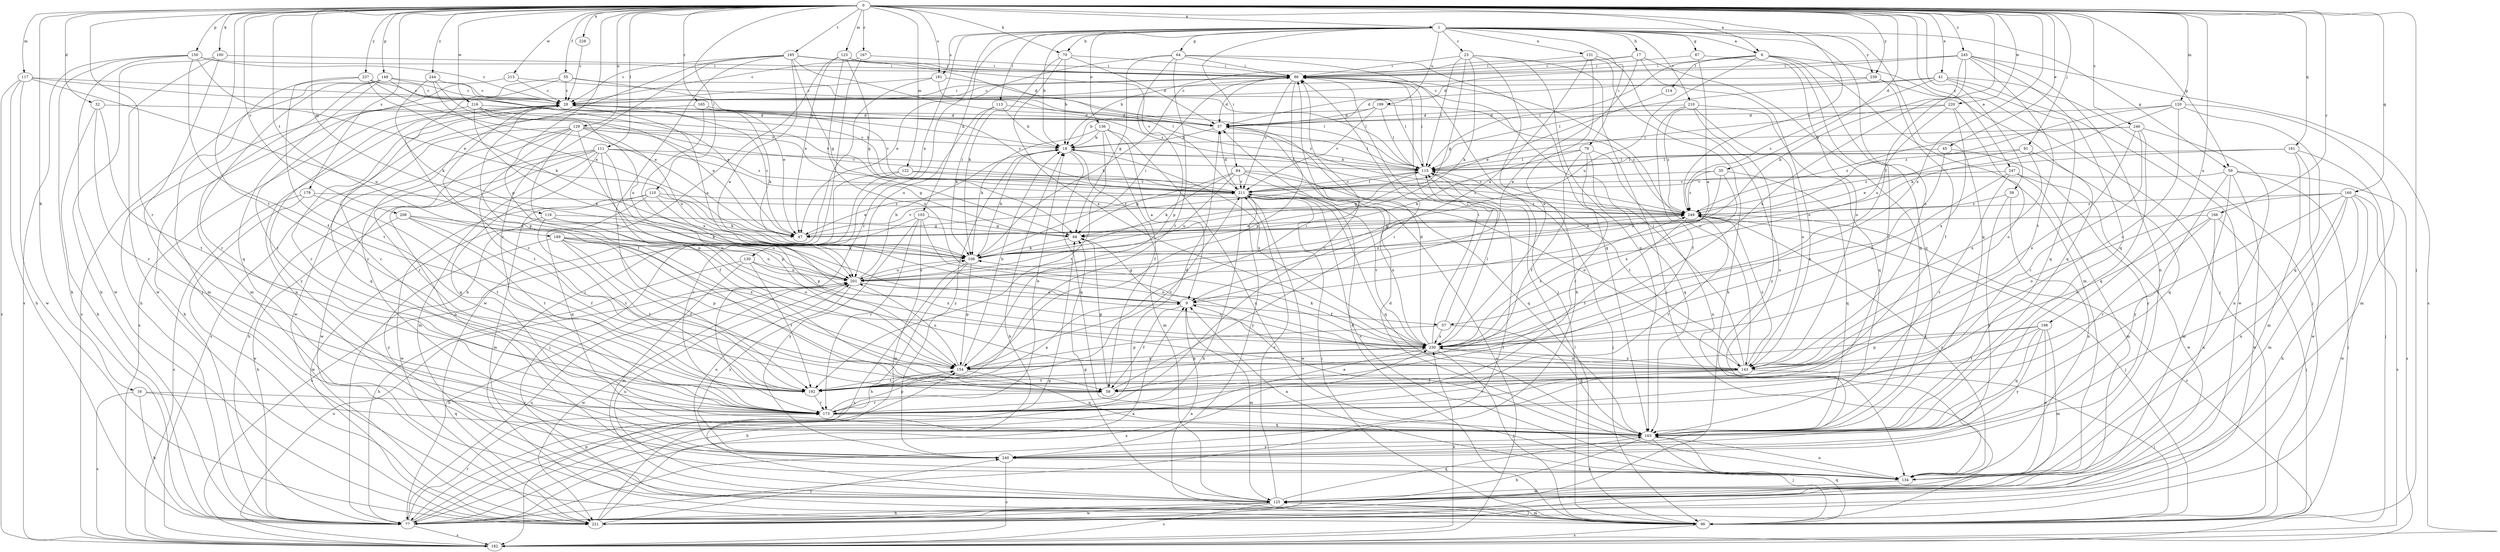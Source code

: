 strict digraph  {
0;
1;
6;
9;
16;
17;
18;
23;
28;
32;
35;
37;
39;
41;
45;
47;
55;
57;
58;
59;
64;
67;
68;
70;
77;
79;
84;
86;
91;
96;
100;
103;
106;
110;
111;
113;
114;
115;
116;
117;
120;
122;
123;
125;
129;
130;
131;
134;
136;
143;
148;
150;
154;
160;
161;
163;
165;
166;
167;
173;
179;
181;
182;
185;
189;
192;
198;
199;
201;
208;
210;
211;
213;
216;
220;
221;
228;
230;
237;
239;
240;
244;
245;
246;
247;
249;
0 -> 1  [label=a];
0 -> 6  [label=a];
0 -> 16  [label=b];
0 -> 32  [label=d];
0 -> 35  [label=d];
0 -> 39  [label=e];
0 -> 41  [label=e];
0 -> 45  [label=e];
0 -> 55  [label=f];
0 -> 57  [label=f];
0 -> 59  [label=g];
0 -> 70  [label=h];
0 -> 91  [label=j];
0 -> 96  [label=j];
0 -> 100  [label=k];
0 -> 110  [label=l];
0 -> 111  [label=l];
0 -> 116  [label=m];
0 -> 117  [label=m];
0 -> 120  [label=m];
0 -> 122  [label=m];
0 -> 123  [label=m];
0 -> 129  [label=n];
0 -> 148  [label=p];
0 -> 150  [label=p];
0 -> 154  [label=p];
0 -> 160  [label=q];
0 -> 161  [label=q];
0 -> 165  [label=r];
0 -> 166  [label=r];
0 -> 167  [label=r];
0 -> 173  [label=r];
0 -> 179  [label=s];
0 -> 181  [label=s];
0 -> 185  [label=t];
0 -> 189  [label=t];
0 -> 192  [label=t];
0 -> 198  [label=u];
0 -> 208  [label=v];
0 -> 213  [label=w];
0 -> 216  [label=w];
0 -> 220  [label=w];
0 -> 228  [label=x];
0 -> 230  [label=x];
0 -> 237  [label=y];
0 -> 239  [label=y];
0 -> 244  [label=z];
0 -> 245  [label=z];
0 -> 246  [label=z];
0 -> 247  [label=z];
0 -> 249  [label=z];
1 -> 6  [label=a];
1 -> 17  [label=b];
1 -> 18  [label=b];
1 -> 23  [label=c];
1 -> 59  [label=g];
1 -> 64  [label=g];
1 -> 67  [label=g];
1 -> 70  [label=h];
1 -> 79  [label=i];
1 -> 84  [label=i];
1 -> 103  [label=k];
1 -> 113  [label=l];
1 -> 130  [label=n];
1 -> 131  [label=n];
1 -> 136  [label=o];
1 -> 143  [label=o];
1 -> 163  [label=q];
1 -> 173  [label=r];
1 -> 181  [label=s];
1 -> 199  [label=u];
1 -> 210  [label=v];
1 -> 239  [label=y];
6 -> 86  [label=i];
6 -> 96  [label=j];
6 -> 114  [label=l];
6 -> 115  [label=l];
6 -> 125  [label=m];
6 -> 163  [label=q];
6 -> 173  [label=r];
6 -> 201  [label=u];
9 -> 57  [label=f];
9 -> 58  [label=f];
9 -> 68  [label=g];
9 -> 125  [label=m];
16 -> 77  [label=h];
16 -> 163  [label=q];
16 -> 173  [label=r];
16 -> 182  [label=s];
17 -> 9  [label=a];
17 -> 18  [label=b];
17 -> 86  [label=i];
17 -> 143  [label=o];
17 -> 163  [label=q];
18 -> 115  [label=l];
18 -> 125  [label=m];
18 -> 163  [label=q];
18 -> 230  [label=x];
18 -> 240  [label=y];
23 -> 68  [label=g];
23 -> 77  [label=h];
23 -> 86  [label=i];
23 -> 96  [label=j];
23 -> 106  [label=k];
23 -> 115  [label=l];
23 -> 163  [label=q];
28 -> 37  [label=d];
28 -> 58  [label=f];
28 -> 86  [label=i];
28 -> 134  [label=n];
28 -> 173  [label=r];
28 -> 182  [label=s];
28 -> 201  [label=u];
28 -> 211  [label=v];
28 -> 240  [label=y];
32 -> 37  [label=d];
32 -> 77  [label=h];
32 -> 173  [label=r];
32 -> 192  [label=t];
35 -> 163  [label=q];
35 -> 201  [label=u];
35 -> 211  [label=v];
35 -> 230  [label=x];
35 -> 249  [label=z];
37 -> 18  [label=b];
37 -> 115  [label=l];
39 -> 134  [label=n];
39 -> 240  [label=y];
39 -> 249  [label=z];
41 -> 28  [label=c];
41 -> 96  [label=j];
41 -> 115  [label=l];
41 -> 163  [label=q];
41 -> 221  [label=w];
41 -> 249  [label=z];
45 -> 115  [label=l];
45 -> 230  [label=x];
45 -> 240  [label=y];
47 -> 28  [label=c];
47 -> 211  [label=v];
55 -> 28  [label=c];
55 -> 47  [label=e];
55 -> 77  [label=h];
55 -> 115  [label=l];
55 -> 154  [label=p];
57 -> 86  [label=i];
57 -> 154  [label=p];
57 -> 163  [label=q];
57 -> 230  [label=x];
58 -> 28  [label=c];
58 -> 68  [label=g];
58 -> 86  [label=i];
58 -> 173  [label=r];
59 -> 96  [label=j];
59 -> 125  [label=m];
59 -> 182  [label=s];
59 -> 211  [label=v];
59 -> 221  [label=w];
59 -> 240  [label=y];
64 -> 47  [label=e];
64 -> 68  [label=g];
64 -> 86  [label=i];
64 -> 96  [label=j];
64 -> 154  [label=p];
64 -> 163  [label=q];
64 -> 192  [label=t];
67 -> 9  [label=a];
67 -> 86  [label=i];
67 -> 143  [label=o];
68 -> 106  [label=k];
70 -> 18  [label=b];
70 -> 37  [label=d];
70 -> 86  [label=i];
70 -> 106  [label=k];
70 -> 230  [label=x];
77 -> 68  [label=g];
77 -> 115  [label=l];
77 -> 154  [label=p];
77 -> 173  [label=r];
77 -> 182  [label=s];
77 -> 201  [label=u];
77 -> 230  [label=x];
79 -> 58  [label=f];
79 -> 106  [label=k];
79 -> 115  [label=l];
79 -> 134  [label=n];
79 -> 163  [label=q];
79 -> 173  [label=r];
84 -> 68  [label=g];
84 -> 106  [label=k];
84 -> 143  [label=o];
84 -> 163  [label=q];
84 -> 182  [label=s];
84 -> 201  [label=u];
84 -> 211  [label=v];
86 -> 28  [label=c];
86 -> 37  [label=d];
86 -> 106  [label=k];
86 -> 143  [label=o];
86 -> 154  [label=p];
86 -> 211  [label=v];
91 -> 47  [label=e];
91 -> 115  [label=l];
91 -> 163  [label=q];
91 -> 230  [label=x];
96 -> 9  [label=a];
96 -> 37  [label=d];
96 -> 115  [label=l];
96 -> 125  [label=m];
96 -> 163  [label=q];
96 -> 182  [label=s];
100 -> 77  [label=h];
100 -> 86  [label=i];
100 -> 96  [label=j];
100 -> 221  [label=w];
103 -> 68  [label=g];
103 -> 125  [label=m];
103 -> 143  [label=o];
103 -> 173  [label=r];
103 -> 182  [label=s];
103 -> 240  [label=y];
106 -> 18  [label=b];
106 -> 77  [label=h];
106 -> 86  [label=i];
106 -> 154  [label=p];
106 -> 182  [label=s];
106 -> 201  [label=u];
110 -> 106  [label=k];
110 -> 125  [label=m];
110 -> 154  [label=p];
110 -> 163  [label=q];
110 -> 221  [label=w];
110 -> 249  [label=z];
111 -> 58  [label=f];
111 -> 68  [label=g];
111 -> 77  [label=h];
111 -> 115  [label=l];
111 -> 125  [label=m];
111 -> 134  [label=n];
111 -> 154  [label=p];
111 -> 163  [label=q];
111 -> 221  [label=w];
113 -> 18  [label=b];
113 -> 37  [label=d];
113 -> 106  [label=k];
113 -> 201  [label=u];
114 -> 47  [label=e];
115 -> 18  [label=b];
115 -> 68  [label=g];
115 -> 86  [label=i];
115 -> 96  [label=j];
115 -> 211  [label=v];
116 -> 68  [label=g];
116 -> 106  [label=k];
116 -> 192  [label=t];
116 -> 201  [label=u];
116 -> 221  [label=w];
117 -> 18  [label=b];
117 -> 28  [label=c];
117 -> 77  [label=h];
117 -> 182  [label=s];
117 -> 201  [label=u];
117 -> 221  [label=w];
120 -> 37  [label=d];
120 -> 106  [label=k];
120 -> 125  [label=m];
120 -> 143  [label=o];
120 -> 163  [label=q];
120 -> 249  [label=z];
122 -> 96  [label=j];
122 -> 173  [label=r];
122 -> 211  [label=v];
122 -> 249  [label=z];
123 -> 47  [label=e];
123 -> 68  [label=g];
123 -> 77  [label=h];
123 -> 86  [label=i];
123 -> 211  [label=v];
123 -> 230  [label=x];
125 -> 68  [label=g];
125 -> 77  [label=h];
125 -> 96  [label=j];
125 -> 163  [label=q];
125 -> 182  [label=s];
125 -> 201  [label=u];
125 -> 211  [label=v];
125 -> 221  [label=w];
129 -> 18  [label=b];
129 -> 143  [label=o];
129 -> 154  [label=p];
129 -> 163  [label=q];
129 -> 173  [label=r];
129 -> 182  [label=s];
129 -> 192  [label=t];
129 -> 201  [label=u];
129 -> 211  [label=v];
129 -> 249  [label=z];
130 -> 77  [label=h];
130 -> 125  [label=m];
130 -> 192  [label=t];
130 -> 201  [label=u];
130 -> 230  [label=x];
131 -> 9  [label=a];
131 -> 77  [label=h];
131 -> 86  [label=i];
131 -> 134  [label=n];
131 -> 230  [label=x];
134 -> 9  [label=a];
134 -> 37  [label=d];
134 -> 125  [label=m];
134 -> 211  [label=v];
134 -> 249  [label=z];
136 -> 9  [label=a];
136 -> 18  [label=b];
136 -> 58  [label=f];
136 -> 106  [label=k];
136 -> 134  [label=n];
136 -> 192  [label=t];
143 -> 58  [label=f];
143 -> 86  [label=i];
143 -> 96  [label=j];
143 -> 115  [label=l];
143 -> 173  [label=r];
143 -> 192  [label=t];
143 -> 230  [label=x];
143 -> 249  [label=z];
148 -> 28  [label=c];
148 -> 47  [label=e];
148 -> 115  [label=l];
148 -> 125  [label=m];
148 -> 163  [label=q];
148 -> 173  [label=r];
148 -> 182  [label=s];
150 -> 28  [label=c];
150 -> 47  [label=e];
150 -> 58  [label=f];
150 -> 77  [label=h];
150 -> 86  [label=i];
150 -> 182  [label=s];
150 -> 221  [label=w];
154 -> 18  [label=b];
154 -> 86  [label=i];
154 -> 163  [label=q];
154 -> 192  [label=t];
154 -> 201  [label=u];
154 -> 230  [label=x];
160 -> 77  [label=h];
160 -> 125  [label=m];
160 -> 134  [label=n];
160 -> 143  [label=o];
160 -> 182  [label=s];
160 -> 192  [label=t];
160 -> 221  [label=w];
160 -> 249  [label=z];
161 -> 96  [label=j];
161 -> 115  [label=l];
161 -> 125  [label=m];
161 -> 221  [label=w];
161 -> 249  [label=z];
163 -> 9  [label=a];
163 -> 77  [label=h];
163 -> 96  [label=j];
163 -> 134  [label=n];
163 -> 240  [label=y];
165 -> 37  [label=d];
165 -> 106  [label=k];
165 -> 221  [label=w];
165 -> 230  [label=x];
166 -> 47  [label=e];
166 -> 96  [label=j];
166 -> 134  [label=n];
166 -> 143  [label=o];
166 -> 173  [label=r];
167 -> 28  [label=c];
167 -> 86  [label=i];
167 -> 96  [label=j];
173 -> 18  [label=b];
173 -> 28  [label=c];
173 -> 37  [label=d];
173 -> 86  [label=i];
173 -> 154  [label=p];
173 -> 163  [label=q];
179 -> 182  [label=s];
179 -> 192  [label=t];
179 -> 221  [label=w];
179 -> 249  [label=z];
181 -> 28  [label=c];
181 -> 115  [label=l];
181 -> 221  [label=w];
181 -> 249  [label=z];
182 -> 201  [label=u];
182 -> 230  [label=x];
182 -> 249  [label=z];
185 -> 9  [label=a];
185 -> 28  [label=c];
185 -> 37  [label=d];
185 -> 68  [label=g];
185 -> 86  [label=i];
185 -> 173  [label=r];
185 -> 192  [label=t];
185 -> 240  [label=y];
185 -> 249  [label=z];
189 -> 58  [label=f];
189 -> 106  [label=k];
189 -> 154  [label=p];
189 -> 192  [label=t];
189 -> 201  [label=u];
189 -> 230  [label=x];
189 -> 240  [label=y];
192 -> 9  [label=a];
192 -> 173  [label=r];
192 -> 211  [label=v];
198 -> 125  [label=m];
198 -> 134  [label=n];
198 -> 154  [label=p];
198 -> 163  [label=q];
198 -> 192  [label=t];
198 -> 230  [label=x];
198 -> 240  [label=y];
199 -> 18  [label=b];
199 -> 37  [label=d];
199 -> 115  [label=l];
199 -> 211  [label=v];
199 -> 249  [label=z];
201 -> 9  [label=a];
201 -> 18  [label=b];
201 -> 77  [label=h];
201 -> 106  [label=k];
201 -> 221  [label=w];
201 -> 230  [label=x];
201 -> 240  [label=y];
201 -> 249  [label=z];
208 -> 47  [label=e];
208 -> 58  [label=f];
208 -> 77  [label=h];
208 -> 143  [label=o];
208 -> 192  [label=t];
210 -> 37  [label=d];
210 -> 58  [label=f];
210 -> 143  [label=o];
210 -> 163  [label=q];
210 -> 240  [label=y];
210 -> 249  [label=z];
211 -> 28  [label=c];
211 -> 37  [label=d];
211 -> 47  [label=e];
211 -> 77  [label=h];
211 -> 96  [label=j];
211 -> 115  [label=l];
211 -> 163  [label=q];
211 -> 221  [label=w];
211 -> 230  [label=x];
211 -> 240  [label=y];
211 -> 249  [label=z];
213 -> 28  [label=c];
213 -> 115  [label=l];
213 -> 173  [label=r];
216 -> 9  [label=a];
216 -> 37  [label=d];
216 -> 47  [label=e];
216 -> 77  [label=h];
216 -> 201  [label=u];
216 -> 211  [label=v];
220 -> 37  [label=d];
220 -> 115  [label=l];
220 -> 143  [label=o];
220 -> 201  [label=u];
220 -> 230  [label=x];
221 -> 9  [label=a];
221 -> 18  [label=b];
221 -> 240  [label=y];
228 -> 28  [label=c];
230 -> 37  [label=d];
230 -> 77  [label=h];
230 -> 86  [label=i];
230 -> 96  [label=j];
230 -> 106  [label=k];
230 -> 115  [label=l];
230 -> 143  [label=o];
230 -> 154  [label=p];
230 -> 211  [label=v];
230 -> 249  [label=z];
237 -> 28  [label=c];
237 -> 47  [label=e];
237 -> 106  [label=k];
237 -> 125  [label=m];
237 -> 192  [label=t];
237 -> 211  [label=v];
239 -> 28  [label=c];
239 -> 37  [label=d];
239 -> 58  [label=f];
239 -> 163  [label=q];
240 -> 134  [label=n];
240 -> 182  [label=s];
240 -> 201  [label=u];
244 -> 28  [label=c];
244 -> 47  [label=e];
244 -> 106  [label=k];
244 -> 211  [label=v];
245 -> 37  [label=d];
245 -> 86  [label=i];
245 -> 106  [label=k];
245 -> 134  [label=n];
245 -> 163  [label=q];
245 -> 182  [label=s];
245 -> 192  [label=t];
245 -> 230  [label=x];
246 -> 18  [label=b];
246 -> 134  [label=n];
246 -> 143  [label=o];
246 -> 163  [label=q];
246 -> 173  [label=r];
246 -> 249  [label=z];
247 -> 125  [label=m];
247 -> 173  [label=r];
247 -> 211  [label=v];
247 -> 221  [label=w];
247 -> 230  [label=x];
249 -> 47  [label=e];
249 -> 68  [label=g];
249 -> 96  [label=j];
249 -> 173  [label=r];
249 -> 192  [label=t];
}
